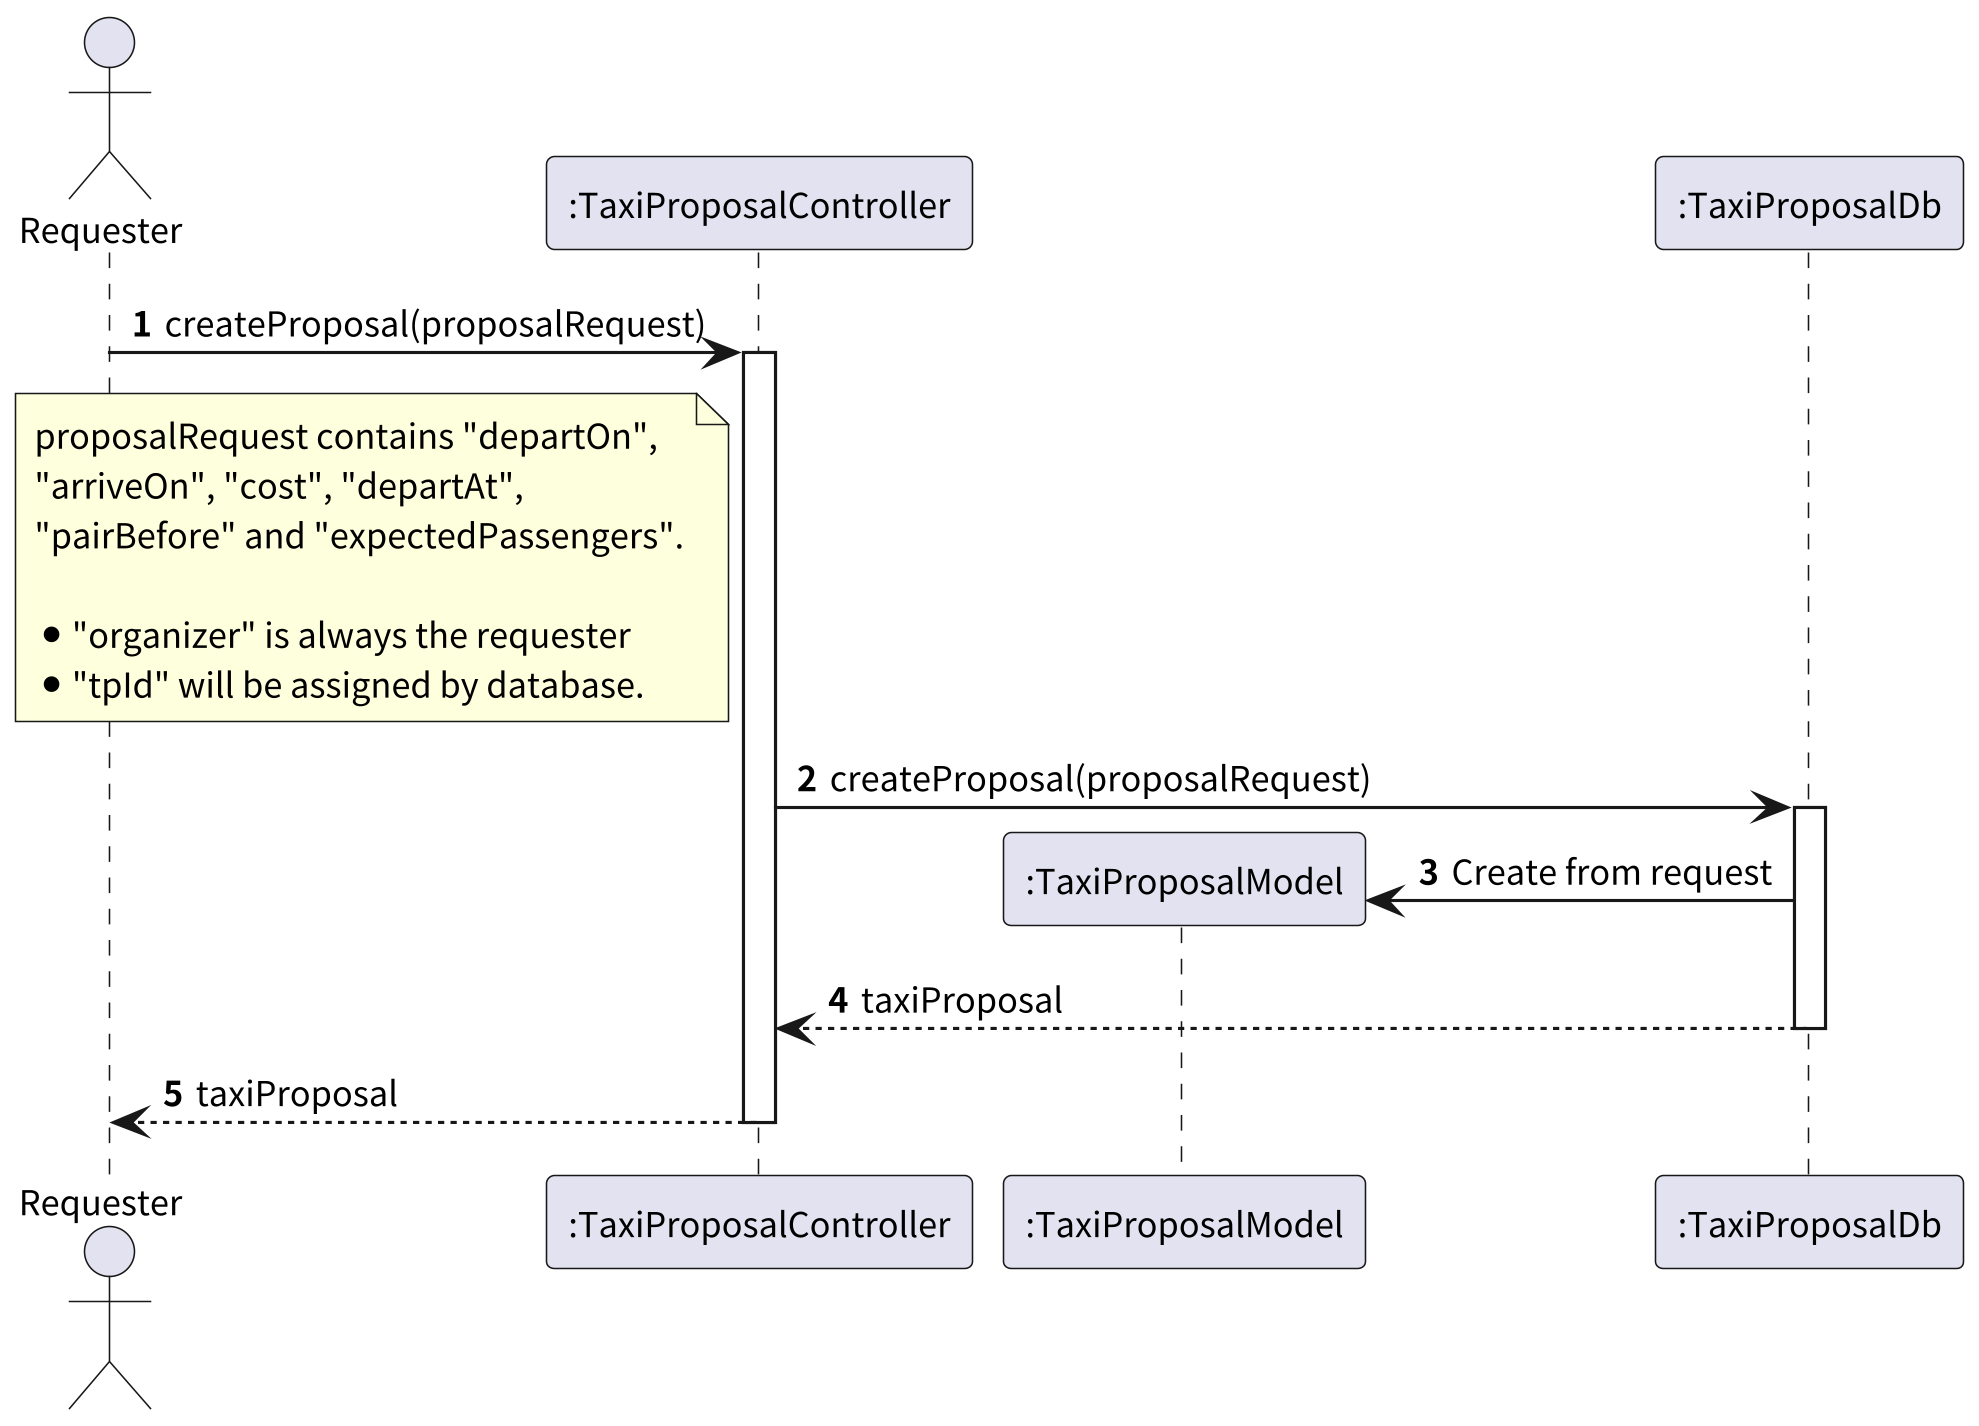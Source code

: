 @startuml TaxiProposalConstruct

autonumber
skinparam dpi 300
skinparam linetype ortho
skinparam defaultFontSize 11
skinparam defaultFontName "Noto Sans CJK TC"

actor Requester as "Requester"
participant TaxiProposalController as ":TaxiProposalController"
participant TaxiProposalModel as ":TaxiProposalModel"
participant TaxiProposalDb as ":TaxiProposalDb"

Requester -> TaxiProposalController ++ : createProposal(proposalRequest)
note left of TaxiProposalController
    proposalRequest contains "departOn",
    "arriveOn", "cost", "departAt",
    "pairBefore" and "expectedPassengers".

    * "organizer" is always the requester
    * "tpId" will be assigned by database.
end note

TaxiProposalController -> TaxiProposalDb ++: createProposal(proposalRequest)
TaxiProposalDb -> TaxiProposalModel **: Create from request
return taxiProposal

return taxiProposal
@enduml TaxiProposal

@startuml TaxiProposalWaitForPairing

autonumber
skinparam dpi 300
skinparam linetype ortho
skinparam defaultFontSize 11
skinparam defaultFontName "Noto Sans CJK TC"

actor Requester as "Requester"
participant TaxiProposalController as ":TaxiProposalController"
participant TaxiProposalDb as ":TaxiProposalDb"

Requester -> TaxiProposalController ++: getStatus(tpId)

TaxiProposalController -> TaxiProposalDb ++: findProposal(tpId)

break No such proposal
    autonumber stop
    TaxiProposalController <-- TaxiProposalDb: null
    Requester <-- TaxiProposalController: null
end

autonumber resume

create participant TaxiProposalModel as ":TaxiProposalModel"
TaxiProposalDb --> TaxiProposalModel: Create from query result
return taxiProposalModel

TaxiProposalController -> TaxiProposalModel ++: getStatus()

alt this.finished == true 完成配對
    TaxiProposalController <-- TaxiProposalModel: status: TaxiProposalStatus.Finished
else this.passengers.count() >= this.expectedPassengers 人數到齊
    TaxiProposalController <-- TaxiProposalModel: status: TaxiProposalStatus.Matched
else this.pairBefore < now || this.departAt < now 配對或出發時間到
    TaxiProposalController <-- TaxiProposalModel: status: TaxiProposalStatus.Unmatched
else 時間還沒到，人還沒到齊
    TaxiProposalController <-- TaxiProposalModel --: status: TaxiProposalStatus.Waiting
end

return status

@enduml TaxiProposalWaitForPairing

@startuml TaxiProposalGetFailReason

autonumber
skinparam dpi 300
skinparam linetype ortho
skinparam defaultFontSize 11
skinparam defaultFontName "Noto Sans CJK TC"

actor Requester as "Requester"
participant TaxiProposalController as ":TaxiProposalController"
participant TaxiProposalDb as ":TaxiProposalDb"

Requester -> TaxiProposalController ++: getFailReason(tpId)

TaxiProposalController -> TaxiProposalDb ++: findProposal(tpId)

break No such proposal
    autonumber stop
    TaxiProposalController <-- TaxiProposalDb: null
    Requester <-- TaxiProposalController: ""
end

autonumber resume

create participant TaxiProposalModel as ":TaxiProposalModel"
TaxiProposalDb --> TaxiProposalModel: Create from query result
return taxiProposalModel

TaxiProposalController -> TaxiProposalModel ++: getFailReason()

alt this.finished == true 完成配對
    TaxiProposalController <-- TaxiProposalModel: ""
else this.passengers.count() >= this.expectedPassengers 人數到齊
    TaxiProposalController <-- TaxiProposalModel: ""PAIR_FULL""
else this.pairBefore < now || this.departAt < now 配對或出發時間到
    TaxiProposalController <-- TaxiProposalModel: ""PAIR_EXPIRED""
else 時間還沒到，人還沒到齊
    TaxiProposalController <-- TaxiProposalModel --: ""
end

return reason

@enduml TaxiProposalGetFailReason

@startuml TaxiProposalFinish

autonumber
skinparam dpi 300
skinparam linetype ortho
skinparam defaultFontSize 11
skinparam defaultFontName "Noto Sans CJK TC"

actor Requester as "Requester"
participant TaxiProposalController as ":TaxiProposalController"
participant TaxiProposalDb as ":TaxiProposalDb"

Requester -> TaxiProposalController ++: finish(tpId)

TaxiProposalController -> TaxiProposalDb ++: updateProposal(tpId, finish=true)

break No such proposal
    autonumber stop
    TaxiProposalController <-- TaxiProposalDb: NO_SUCH_PROPOSAL
    Requester <-- TaxiProposalController: NO_SUCH_PROPOSAL
end

autonumber resume
return OK
return OK


@enduml TaxiProposalFinish

@startuml BusInformationRetrieve

autonumber
skinparam dpi 300
skinparam linetype ortho
skinparam defaultFontSize 11
skinparam defaultFontName "Noto Sans CJK TC"

actor Requester as "Requester"
participant BusInformationController as ":BusInformationController"
participant BusInformationDb as ":BusInformationDb"

Requester -> BusInformationController ++: retrieveBusInformation(busId)
BusInformationController -> BusInformationDb++: findBus(busId)

break No such bus
    autonumber stop
    BusInformationController <-- BusInformationDb: null
    Requester <-- BusInformationController: null
end

autonumber resume
create participant BusInformationModel as ":BusInformationModel"
BusInformationDb --> BusInformationModel: Create BusInformationModel
return busInformationModel

return busInformationModel

@enduml


@startuml RecordListRecords

autonumber
skinparam dpi 300
skinparam linetype ortho
skinparam defaultFontSize 11
skinparam defaultFontName "Noto Sans CJK TC"

actor Requester as "Requester"
participant RecordController as ":RecordController"
participant RecordDb as ":RecordDb"

Requester -> RecordController ++: listRecords(studentId)
RecordController -> RecordDb ++: listStudentRecords(studentId)

break No such bus
    autonumber stop
    RecordController <-- RecordDb: ""[]""
    Requester <-- RecordController: ""[]""
end

autonumber resume
loop every columns
create participant RecordModel as ":RecordModel"
RecordDb --> RecordModel **: Create RecordModel from query result
end

return recordModels
return recordModels

@enduml
